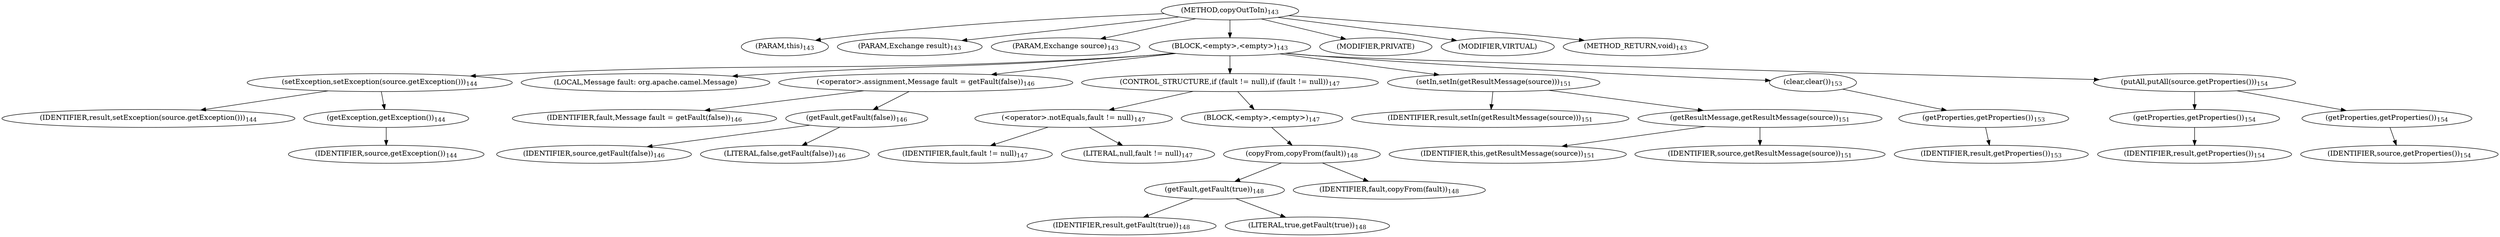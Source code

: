 digraph "copyOutToIn" {  
"323" [label = <(METHOD,copyOutToIn)<SUB>143</SUB>> ]
"22" [label = <(PARAM,this)<SUB>143</SUB>> ]
"324" [label = <(PARAM,Exchange result)<SUB>143</SUB>> ]
"325" [label = <(PARAM,Exchange source)<SUB>143</SUB>> ]
"326" [label = <(BLOCK,&lt;empty&gt;,&lt;empty&gt;)<SUB>143</SUB>> ]
"327" [label = <(setException,setException(source.getException()))<SUB>144</SUB>> ]
"328" [label = <(IDENTIFIER,result,setException(source.getException()))<SUB>144</SUB>> ]
"329" [label = <(getException,getException())<SUB>144</SUB>> ]
"330" [label = <(IDENTIFIER,source,getException())<SUB>144</SUB>> ]
"331" [label = <(LOCAL,Message fault: org.apache.camel.Message)> ]
"332" [label = <(&lt;operator&gt;.assignment,Message fault = getFault(false))<SUB>146</SUB>> ]
"333" [label = <(IDENTIFIER,fault,Message fault = getFault(false))<SUB>146</SUB>> ]
"334" [label = <(getFault,getFault(false))<SUB>146</SUB>> ]
"335" [label = <(IDENTIFIER,source,getFault(false))<SUB>146</SUB>> ]
"336" [label = <(LITERAL,false,getFault(false))<SUB>146</SUB>> ]
"337" [label = <(CONTROL_STRUCTURE,if (fault != null),if (fault != null))<SUB>147</SUB>> ]
"338" [label = <(&lt;operator&gt;.notEquals,fault != null)<SUB>147</SUB>> ]
"339" [label = <(IDENTIFIER,fault,fault != null)<SUB>147</SUB>> ]
"340" [label = <(LITERAL,null,fault != null)<SUB>147</SUB>> ]
"341" [label = <(BLOCK,&lt;empty&gt;,&lt;empty&gt;)<SUB>147</SUB>> ]
"342" [label = <(copyFrom,copyFrom(fault))<SUB>148</SUB>> ]
"343" [label = <(getFault,getFault(true))<SUB>148</SUB>> ]
"344" [label = <(IDENTIFIER,result,getFault(true))<SUB>148</SUB>> ]
"345" [label = <(LITERAL,true,getFault(true))<SUB>148</SUB>> ]
"346" [label = <(IDENTIFIER,fault,copyFrom(fault))<SUB>148</SUB>> ]
"347" [label = <(setIn,setIn(getResultMessage(source)))<SUB>151</SUB>> ]
"348" [label = <(IDENTIFIER,result,setIn(getResultMessage(source)))<SUB>151</SUB>> ]
"349" [label = <(getResultMessage,getResultMessage(source))<SUB>151</SUB>> ]
"21" [label = <(IDENTIFIER,this,getResultMessage(source))<SUB>151</SUB>> ]
"350" [label = <(IDENTIFIER,source,getResultMessage(source))<SUB>151</SUB>> ]
"351" [label = <(clear,clear())<SUB>153</SUB>> ]
"352" [label = <(getProperties,getProperties())<SUB>153</SUB>> ]
"353" [label = <(IDENTIFIER,result,getProperties())<SUB>153</SUB>> ]
"354" [label = <(putAll,putAll(source.getProperties()))<SUB>154</SUB>> ]
"355" [label = <(getProperties,getProperties())<SUB>154</SUB>> ]
"356" [label = <(IDENTIFIER,result,getProperties())<SUB>154</SUB>> ]
"357" [label = <(getProperties,getProperties())<SUB>154</SUB>> ]
"358" [label = <(IDENTIFIER,source,getProperties())<SUB>154</SUB>> ]
"359" [label = <(MODIFIER,PRIVATE)> ]
"360" [label = <(MODIFIER,VIRTUAL)> ]
"361" [label = <(METHOD_RETURN,void)<SUB>143</SUB>> ]
  "323" -> "22" 
  "323" -> "324" 
  "323" -> "325" 
  "323" -> "326" 
  "323" -> "359" 
  "323" -> "360" 
  "323" -> "361" 
  "326" -> "327" 
  "326" -> "331" 
  "326" -> "332" 
  "326" -> "337" 
  "326" -> "347" 
  "326" -> "351" 
  "326" -> "354" 
  "327" -> "328" 
  "327" -> "329" 
  "329" -> "330" 
  "332" -> "333" 
  "332" -> "334" 
  "334" -> "335" 
  "334" -> "336" 
  "337" -> "338" 
  "337" -> "341" 
  "338" -> "339" 
  "338" -> "340" 
  "341" -> "342" 
  "342" -> "343" 
  "342" -> "346" 
  "343" -> "344" 
  "343" -> "345" 
  "347" -> "348" 
  "347" -> "349" 
  "349" -> "21" 
  "349" -> "350" 
  "351" -> "352" 
  "352" -> "353" 
  "354" -> "355" 
  "354" -> "357" 
  "355" -> "356" 
  "357" -> "358" 
}
